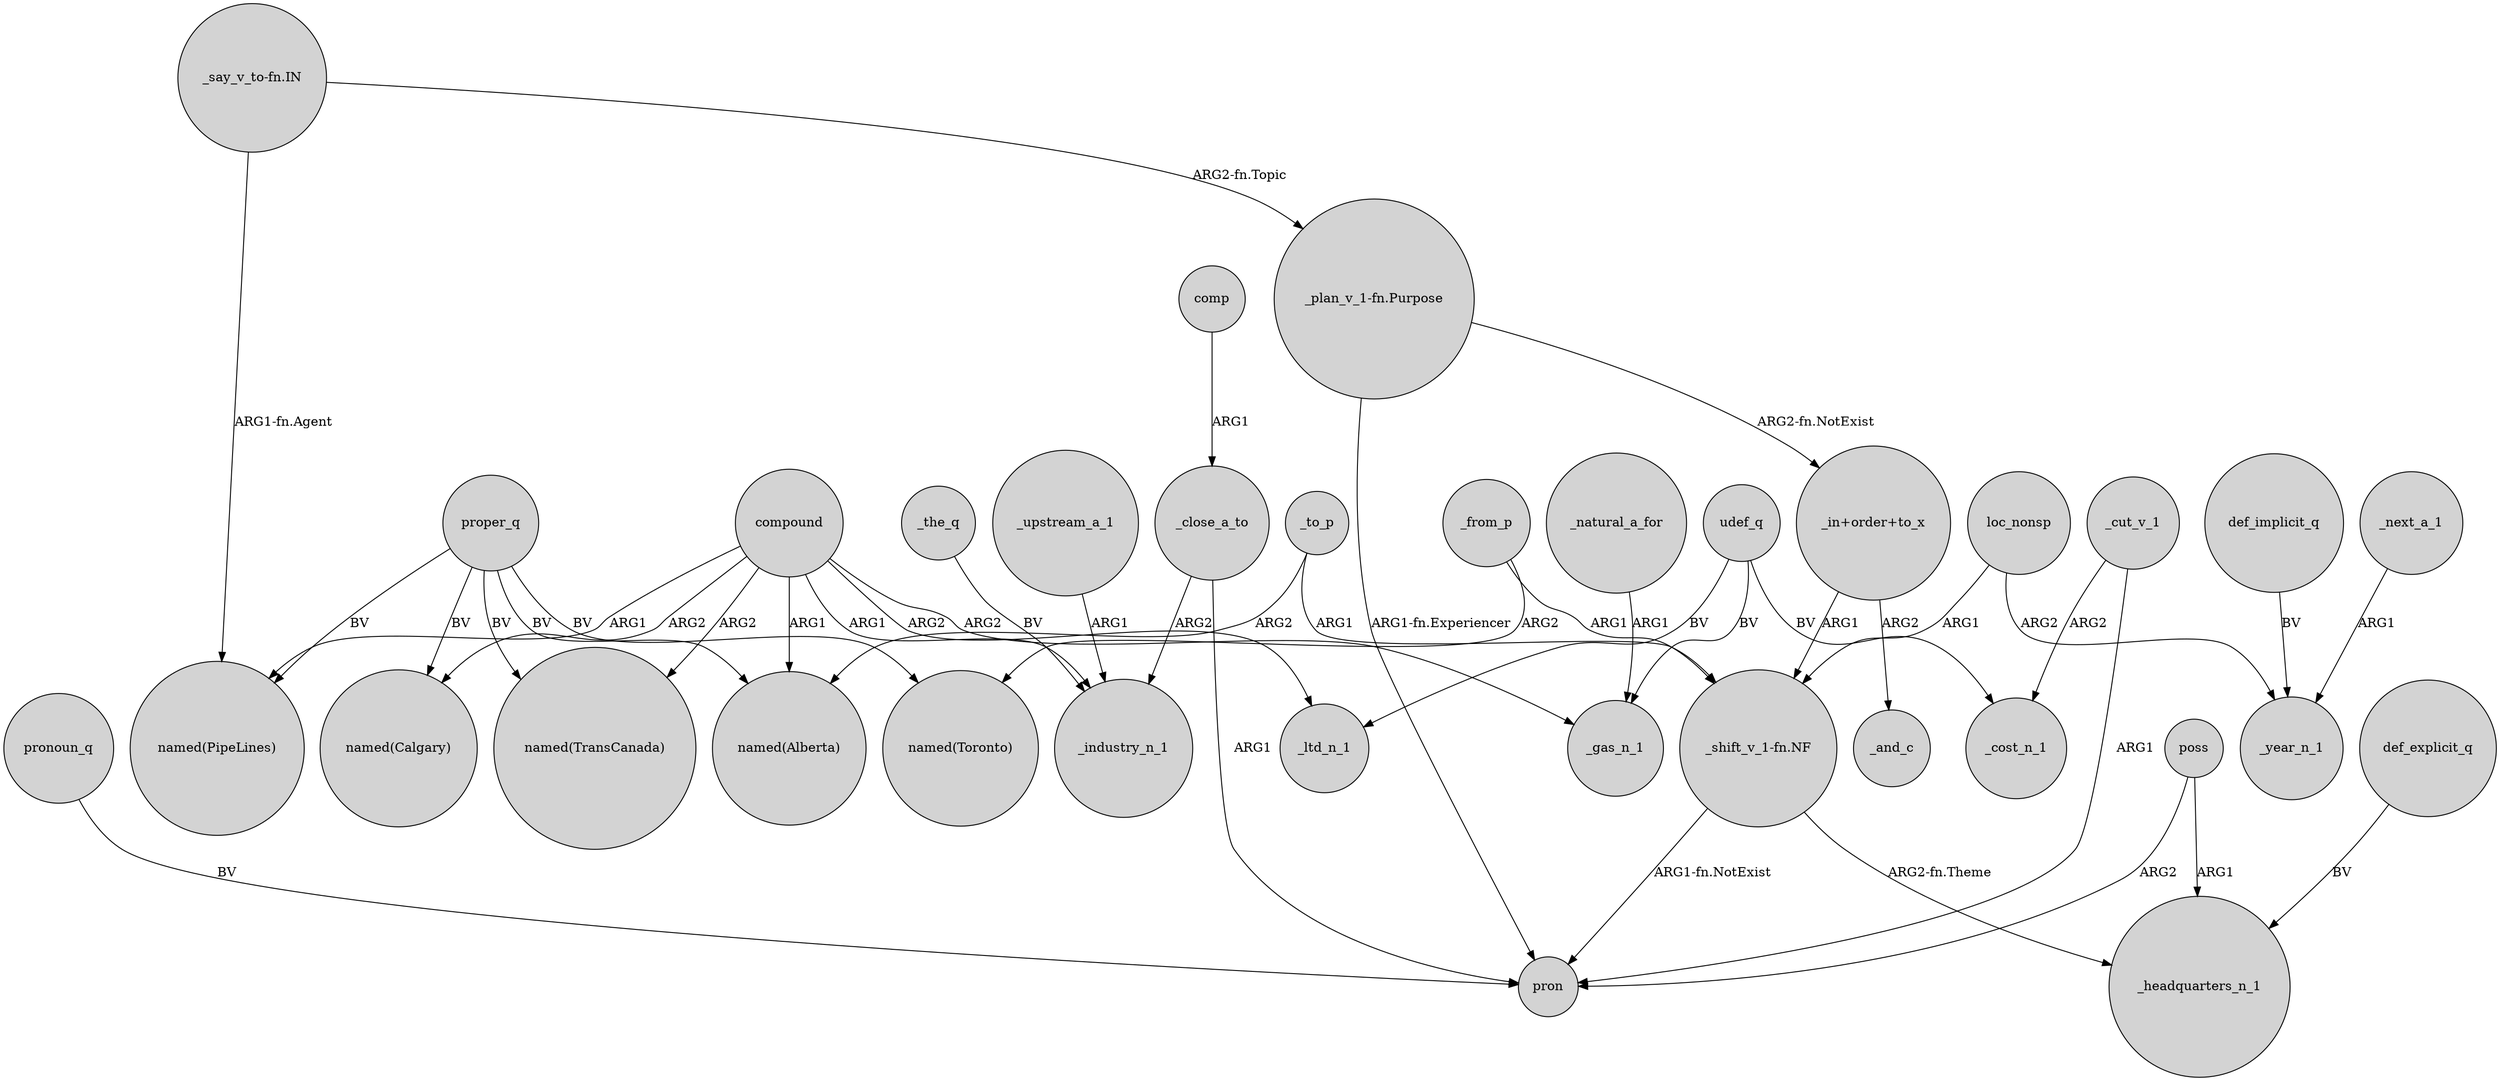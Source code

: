 digraph {
	node [shape=circle style=filled]
	comp -> _close_a_to [label=ARG1]
	proper_q -> "named(PipeLines)" [label=BV]
	poss -> pron [label=ARG2]
	"_in+order+to_x" -> "_shift_v_1-fn.NF" [label=ARG1]
	def_implicit_q -> _year_n_1 [label=BV]
	"_say_v_to-fn.IN" -> "named(PipeLines)" [label="ARG1-fn.Agent"]
	proper_q -> "named(Alberta)" [label=BV]
	proper_q -> "named(TransCanada)" [label=BV]
	"_plan_v_1-fn.Purpose" -> pron [label="ARG1-fn.Experiencer"]
	proper_q -> "named(Calgary)" [label=BV]
	compound -> _industry_n_1 [label=ARG1]
	_close_a_to -> _industry_n_1 [label=ARG2]
	compound -> _gas_n_1 [label=ARG2]
	udef_q -> _cost_n_1 [label=BV]
	_the_q -> _industry_n_1 [label=BV]
	_from_p -> "named(Toronto)" [label=ARG2]
	"_say_v_to-fn.IN" -> "_plan_v_1-fn.Purpose" [label="ARG2-fn.Topic"]
	proper_q -> "named(Toronto)" [label=BV]
	_to_p -> "named(Alberta)" [label=ARG2]
	compound -> "named(Calgary)" [label=ARG2]
	_from_p -> "_shift_v_1-fn.NF" [label=ARG1]
	pronoun_q -> pron [label=BV]
	compound -> "named(Alberta)" [label=ARG1]
	_next_a_1 -> _year_n_1 [label=ARG1]
	_upstream_a_1 -> _industry_n_1 [label=ARG1]
	loc_nonsp -> _year_n_1 [label=ARG2]
	loc_nonsp -> "_shift_v_1-fn.NF" [label=ARG1]
	udef_q -> _gas_n_1 [label=BV]
	_natural_a_for -> _gas_n_1 [label=ARG1]
	"_shift_v_1-fn.NF" -> pron [label="ARG1-fn.NotExist"]
	compound -> _ltd_n_1 [label=ARG2]
	_cut_v_1 -> _cost_n_1 [label=ARG2]
	"_shift_v_1-fn.NF" -> _headquarters_n_1 [label="ARG2-fn.Theme"]
	_to_p -> "_shift_v_1-fn.NF" [label=ARG1]
	"_in+order+to_x" -> _and_c [label=ARG2]
	_cut_v_1 -> pron [label=ARG1]
	def_explicit_q -> _headquarters_n_1 [label=BV]
	compound -> "named(PipeLines)" [label=ARG1]
	"_plan_v_1-fn.Purpose" -> "_in+order+to_x" [label="ARG2-fn.NotExist"]
	compound -> "named(TransCanada)" [label=ARG2]
	udef_q -> _ltd_n_1 [label=BV]
	_close_a_to -> pron [label=ARG1]
	poss -> _headquarters_n_1 [label=ARG1]
}
